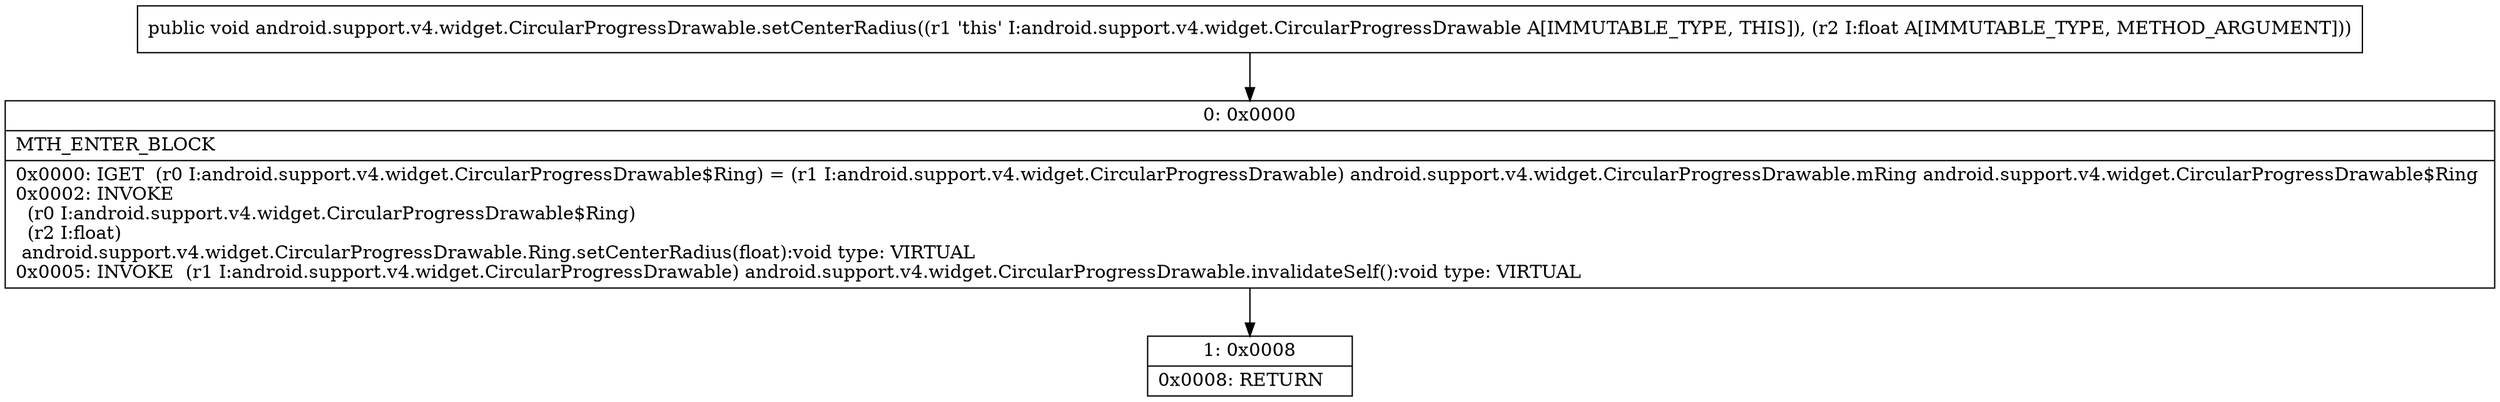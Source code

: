digraph "CFG forandroid.support.v4.widget.CircularProgressDrawable.setCenterRadius(F)V" {
Node_0 [shape=record,label="{0\:\ 0x0000|MTH_ENTER_BLOCK\l|0x0000: IGET  (r0 I:android.support.v4.widget.CircularProgressDrawable$Ring) = (r1 I:android.support.v4.widget.CircularProgressDrawable) android.support.v4.widget.CircularProgressDrawable.mRing android.support.v4.widget.CircularProgressDrawable$Ring \l0x0002: INVOKE  \l  (r0 I:android.support.v4.widget.CircularProgressDrawable$Ring)\l  (r2 I:float)\l android.support.v4.widget.CircularProgressDrawable.Ring.setCenterRadius(float):void type: VIRTUAL \l0x0005: INVOKE  (r1 I:android.support.v4.widget.CircularProgressDrawable) android.support.v4.widget.CircularProgressDrawable.invalidateSelf():void type: VIRTUAL \l}"];
Node_1 [shape=record,label="{1\:\ 0x0008|0x0008: RETURN   \l}"];
MethodNode[shape=record,label="{public void android.support.v4.widget.CircularProgressDrawable.setCenterRadius((r1 'this' I:android.support.v4.widget.CircularProgressDrawable A[IMMUTABLE_TYPE, THIS]), (r2 I:float A[IMMUTABLE_TYPE, METHOD_ARGUMENT])) }"];
MethodNode -> Node_0;
Node_0 -> Node_1;
}

